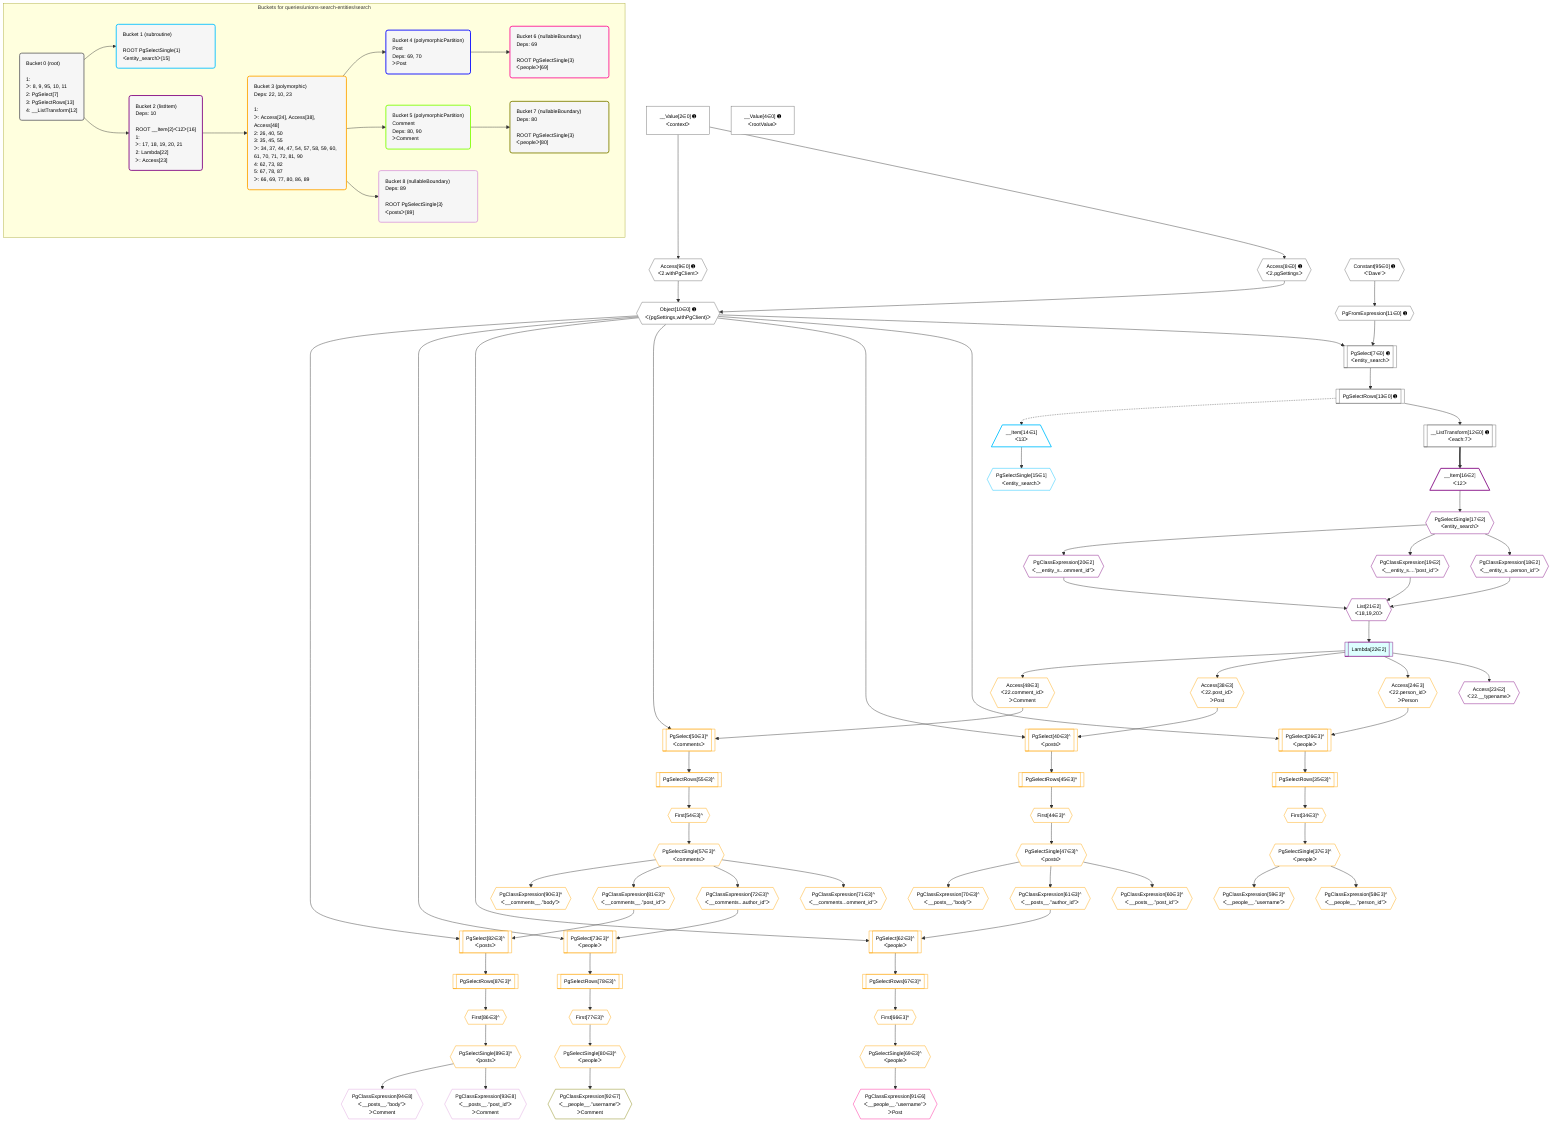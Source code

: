 %%{init: {'themeVariables': { 'fontSize': '12px'}}}%%
graph TD
    classDef path fill:#eee,stroke:#000,color:#000
    classDef plan fill:#fff,stroke-width:1px,color:#000
    classDef itemplan fill:#fff,stroke-width:2px,color:#000
    classDef unbatchedplan fill:#dff,stroke-width:1px,color:#000
    classDef sideeffectplan fill:#fcc,stroke-width:2px,color:#000
    classDef bucket fill:#f6f6f6,color:#000,stroke-width:2px,text-align:left

    subgraph "Buckets for queries/unions-search-entities/search"
    Bucket0("Bucket 0 (root)<br /><br />1: <br />ᐳ: 8, 9, 95, 10, 11<br />2: PgSelect[7]<br />3: PgSelectRows[13]<br />4: __ListTransform[12]"):::bucket
    Bucket1("Bucket 1 (subroutine)<br /><br />ROOT PgSelectSingle{1}ᐸentity_searchᐳ[15]"):::bucket
    Bucket2("Bucket 2 (listItem)<br />Deps: 10<br /><br />ROOT __Item{2}ᐸ12ᐳ[16]<br />1: <br />ᐳ: 17, 18, 19, 20, 21<br />2: Lambda[22]<br />ᐳ: Access[23]"):::bucket
    Bucket3("Bucket 3 (polymorphic)<br />Deps: 22, 10, 23<br /><br />1: <br />ᐳ: Access[24], Access[38], Access[48]<br />2: 26, 40, 50<br />3: 35, 45, 55<br />ᐳ: 34, 37, 44, 47, 54, 57, 58, 59, 60, 61, 70, 71, 72, 81, 90<br />4: 62, 73, 82<br />5: 67, 78, 87<br />ᐳ: 66, 69, 77, 80, 86, 89"):::bucket
    Bucket4("Bucket 4 (polymorphicPartition)<br />Post<br />Deps: 69, 70<br />ᐳPost"):::bucket
    Bucket5("Bucket 5 (polymorphicPartition)<br />Comment<br />Deps: 80, 90<br />ᐳComment"):::bucket
    Bucket6("Bucket 6 (nullableBoundary)<br />Deps: 69<br /><br />ROOT PgSelectSingle{3}ᐸpeopleᐳ[69]"):::bucket
    Bucket7("Bucket 7 (nullableBoundary)<br />Deps: 80<br /><br />ROOT PgSelectSingle{3}ᐸpeopleᐳ[80]"):::bucket
    Bucket8("Bucket 8 (nullableBoundary)<br />Deps: 89<br /><br />ROOT PgSelectSingle{3}ᐸpostsᐳ[89]"):::bucket
    end
    Bucket0 --> Bucket1 & Bucket2
    Bucket2 --> Bucket3
    Bucket3 --> Bucket4 & Bucket5 & Bucket8
    Bucket4 --> Bucket6
    Bucket5 --> Bucket7

    %% plan dependencies
    PgSelect7[["PgSelect[7∈0] ➊<br />ᐸentity_searchᐳ"]]:::plan
    Object10{{"Object[10∈0] ➊<br />ᐸ{pgSettings,withPgClient}ᐳ"}}:::plan
    PgFromExpression11{{"PgFromExpression[11∈0] ➊"}}:::plan
    Object10 & PgFromExpression11 --> PgSelect7
    Access8{{"Access[8∈0] ➊<br />ᐸ2.pgSettingsᐳ"}}:::plan
    Access9{{"Access[9∈0] ➊<br />ᐸ2.withPgClientᐳ"}}:::plan
    Access8 & Access9 --> Object10
    __Value2["__Value[2∈0] ➊<br />ᐸcontextᐳ"]:::plan
    __Value2 --> Access8
    __Value2 --> Access9
    Constant95{{"Constant[95∈0] ➊<br />ᐸ'Dave'ᐳ"}}:::plan
    Constant95 --> PgFromExpression11
    __ListTransform12[["__ListTransform[12∈0] ➊<br />ᐸeach:7ᐳ"]]:::plan
    PgSelectRows13[["PgSelectRows[13∈0] ➊"]]:::plan
    PgSelectRows13 --> __ListTransform12
    PgSelect7 --> PgSelectRows13
    __Value4["__Value[4∈0] ➊<br />ᐸrootValueᐳ"]:::plan
    __Item14[/"__Item[14∈1]<br />ᐸ13ᐳ"\]:::itemplan
    PgSelectRows13 -.-> __Item14
    PgSelectSingle15{{"PgSelectSingle[15∈1]<br />ᐸentity_searchᐳ"}}:::plan
    __Item14 --> PgSelectSingle15
    List21{{"List[21∈2]<br />ᐸ18,19,20ᐳ"}}:::plan
    PgClassExpression18{{"PgClassExpression[18∈2]<br />ᐸ__entity_s...person_id”ᐳ"}}:::plan
    PgClassExpression19{{"PgClassExpression[19∈2]<br />ᐸ__entity_s....”post_id”ᐳ"}}:::plan
    PgClassExpression20{{"PgClassExpression[20∈2]<br />ᐸ__entity_s...omment_id”ᐳ"}}:::plan
    PgClassExpression18 & PgClassExpression19 & PgClassExpression20 --> List21
    __Item16[/"__Item[16∈2]<br />ᐸ12ᐳ"\]:::itemplan
    __ListTransform12 ==> __Item16
    PgSelectSingle17{{"PgSelectSingle[17∈2]<br />ᐸentity_searchᐳ"}}:::plan
    __Item16 --> PgSelectSingle17
    PgSelectSingle17 --> PgClassExpression18
    PgSelectSingle17 --> PgClassExpression19
    PgSelectSingle17 --> PgClassExpression20
    Lambda22[["Lambda[22∈2]"]]:::unbatchedplan
    List21 --> Lambda22
    Access23{{"Access[23∈2]<br />ᐸ22.__typenameᐳ"}}:::plan
    Lambda22 --> Access23
    PgSelect26[["PgSelect[26∈3]^<br />ᐸpeopleᐳ"]]:::plan
    Access24{{"Access[24∈3]<br />ᐸ22.person_idᐳ<br />ᐳPerson"}}:::plan
    Object10 & Access24 --> PgSelect26
    PgSelect40[["PgSelect[40∈3]^<br />ᐸpostsᐳ"]]:::plan
    Access38{{"Access[38∈3]<br />ᐸ22.post_idᐳ<br />ᐳPost"}}:::plan
    Object10 & Access38 --> PgSelect40
    PgSelect50[["PgSelect[50∈3]^<br />ᐸcommentsᐳ"]]:::plan
    Access48{{"Access[48∈3]<br />ᐸ22.comment_idᐳ<br />ᐳComment"}}:::plan
    Object10 & Access48 --> PgSelect50
    PgSelect62[["PgSelect[62∈3]^<br />ᐸpeopleᐳ"]]:::plan
    PgClassExpression61{{"PgClassExpression[61∈3]^<br />ᐸ__posts__.”author_id”ᐳ"}}:::plan
    Object10 & PgClassExpression61 --> PgSelect62
    PgSelect73[["PgSelect[73∈3]^<br />ᐸpeopleᐳ"]]:::plan
    PgClassExpression72{{"PgClassExpression[72∈3]^<br />ᐸ__comments...author_id”ᐳ"}}:::plan
    Object10 & PgClassExpression72 --> PgSelect73
    PgSelect82[["PgSelect[82∈3]^<br />ᐸpostsᐳ"]]:::plan
    PgClassExpression81{{"PgClassExpression[81∈3]^<br />ᐸ__comments__.”post_id”ᐳ"}}:::plan
    Object10 & PgClassExpression81 --> PgSelect82
    Lambda22 --> Access24
    First34{{"First[34∈3]^"}}:::plan
    PgSelectRows35[["PgSelectRows[35∈3]^"]]:::plan
    PgSelectRows35 --> First34
    PgSelect26 --> PgSelectRows35
    PgSelectSingle37{{"PgSelectSingle[37∈3]^<br />ᐸpeopleᐳ"}}:::plan
    First34 --> PgSelectSingle37
    Lambda22 --> Access38
    First44{{"First[44∈3]^"}}:::plan
    PgSelectRows45[["PgSelectRows[45∈3]^"]]:::plan
    PgSelectRows45 --> First44
    PgSelect40 --> PgSelectRows45
    PgSelectSingle47{{"PgSelectSingle[47∈3]^<br />ᐸpostsᐳ"}}:::plan
    First44 --> PgSelectSingle47
    Lambda22 --> Access48
    First54{{"First[54∈3]^"}}:::plan
    PgSelectRows55[["PgSelectRows[55∈3]^"]]:::plan
    PgSelectRows55 --> First54
    PgSelect50 --> PgSelectRows55
    PgSelectSingle57{{"PgSelectSingle[57∈3]^<br />ᐸcommentsᐳ"}}:::plan
    First54 --> PgSelectSingle57
    PgClassExpression58{{"PgClassExpression[58∈3]^<br />ᐸ__people__.”person_id”ᐳ"}}:::plan
    PgSelectSingle37 --> PgClassExpression58
    PgClassExpression59{{"PgClassExpression[59∈3]^<br />ᐸ__people__.”username”ᐳ"}}:::plan
    PgSelectSingle37 --> PgClassExpression59
    PgClassExpression60{{"PgClassExpression[60∈3]^<br />ᐸ__posts__.”post_id”ᐳ"}}:::plan
    PgSelectSingle47 --> PgClassExpression60
    PgSelectSingle47 --> PgClassExpression61
    First66{{"First[66∈3]^"}}:::plan
    PgSelectRows67[["PgSelectRows[67∈3]^"]]:::plan
    PgSelectRows67 --> First66
    PgSelect62 --> PgSelectRows67
    PgSelectSingle69{{"PgSelectSingle[69∈3]^<br />ᐸpeopleᐳ"}}:::plan
    First66 --> PgSelectSingle69
    PgClassExpression70{{"PgClassExpression[70∈3]^<br />ᐸ__posts__.”body”ᐳ"}}:::plan
    PgSelectSingle47 --> PgClassExpression70
    PgClassExpression71{{"PgClassExpression[71∈3]^<br />ᐸ__comments...omment_id”ᐳ"}}:::plan
    PgSelectSingle57 --> PgClassExpression71
    PgSelectSingle57 --> PgClassExpression72
    First77{{"First[77∈3]^"}}:::plan
    PgSelectRows78[["PgSelectRows[78∈3]^"]]:::plan
    PgSelectRows78 --> First77
    PgSelect73 --> PgSelectRows78
    PgSelectSingle80{{"PgSelectSingle[80∈3]^<br />ᐸpeopleᐳ"}}:::plan
    First77 --> PgSelectSingle80
    PgSelectSingle57 --> PgClassExpression81
    First86{{"First[86∈3]^"}}:::plan
    PgSelectRows87[["PgSelectRows[87∈3]^"]]:::plan
    PgSelectRows87 --> First86
    PgSelect82 --> PgSelectRows87
    PgSelectSingle89{{"PgSelectSingle[89∈3]^<br />ᐸpostsᐳ"}}:::plan
    First86 --> PgSelectSingle89
    PgClassExpression90{{"PgClassExpression[90∈3]^<br />ᐸ__comments__.”body”ᐳ"}}:::plan
    PgSelectSingle57 --> PgClassExpression90
    PgClassExpression91{{"PgClassExpression[91∈6]<br />ᐸ__people__.”username”ᐳ<br />ᐳPost"}}:::plan
    PgSelectSingle69 --> PgClassExpression91
    PgClassExpression92{{"PgClassExpression[92∈7]<br />ᐸ__people__.”username”ᐳ<br />ᐳComment"}}:::plan
    PgSelectSingle80 --> PgClassExpression92
    PgClassExpression93{{"PgClassExpression[93∈8]<br />ᐸ__posts__.”post_id”ᐳ<br />ᐳComment"}}:::plan
    PgSelectSingle89 --> PgClassExpression93
    PgClassExpression94{{"PgClassExpression[94∈8]<br />ᐸ__posts__.”body”ᐳ<br />ᐳComment"}}:::plan
    PgSelectSingle89 --> PgClassExpression94

    %% define steps
    classDef bucket0 stroke:#696969
    class Bucket0,__Value2,__Value4,PgSelect7,Access8,Access9,Object10,PgFromExpression11,__ListTransform12,PgSelectRows13,Constant95 bucket0
    classDef bucket1 stroke:#00bfff
    class Bucket1,__Item14,PgSelectSingle15 bucket1
    classDef bucket2 stroke:#7f007f
    class Bucket2,__Item16,PgSelectSingle17,PgClassExpression18,PgClassExpression19,PgClassExpression20,List21,Lambda22,Access23 bucket2
    classDef bucket3 stroke:#ffa500
    class Bucket3,Access24,PgSelect26,First34,PgSelectRows35,PgSelectSingle37,Access38,PgSelect40,First44,PgSelectRows45,PgSelectSingle47,Access48,PgSelect50,First54,PgSelectRows55,PgSelectSingle57,PgClassExpression58,PgClassExpression59,PgClassExpression60,PgClassExpression61,PgSelect62,First66,PgSelectRows67,PgSelectSingle69,PgClassExpression70,PgClassExpression71,PgClassExpression72,PgSelect73,First77,PgSelectRows78,PgSelectSingle80,PgClassExpression81,PgSelect82,First86,PgSelectRows87,PgSelectSingle89,PgClassExpression90 bucket3
    classDef bucket4 stroke:#0000ff
    class Bucket4 bucket4
    classDef bucket5 stroke:#7fff00
    class Bucket5 bucket5
    classDef bucket6 stroke:#ff1493
    class Bucket6,PgClassExpression91 bucket6
    classDef bucket7 stroke:#808000
    class Bucket7,PgClassExpression92 bucket7
    classDef bucket8 stroke:#dda0dd
    class Bucket8,PgClassExpression93,PgClassExpression94 bucket8